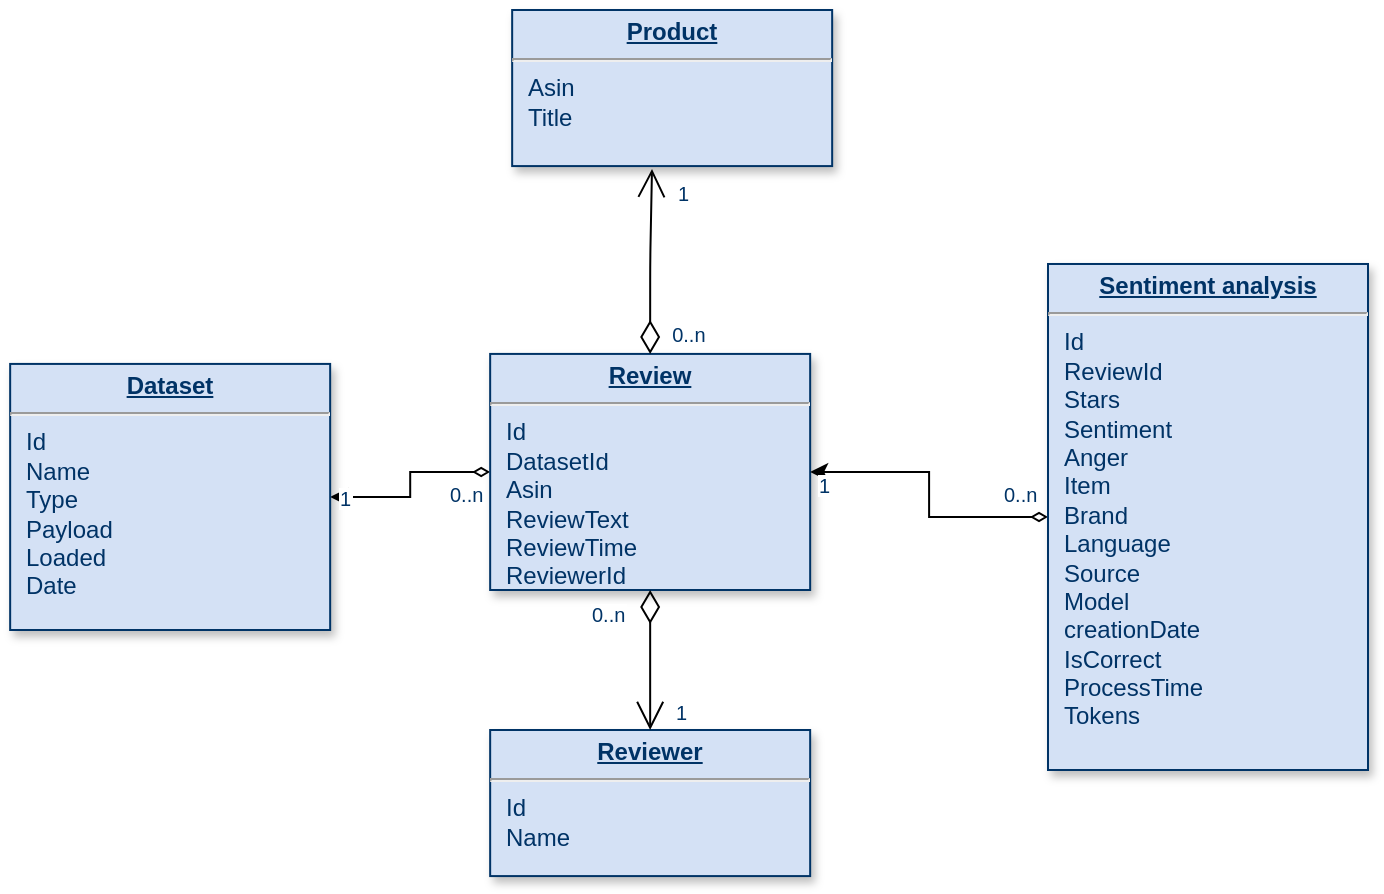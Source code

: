 <mxfile version="22.1.2" type="device">
  <diagram name="Page-1" id="efa7a0a1-bf9b-a30e-e6df-94a7791c09e9">
    <mxGraphModel dx="1698" dy="1170" grid="1" gridSize="10" guides="1" tooltips="1" connect="1" arrows="1" fold="1" page="1" pageScale="1" pageWidth="826" pageHeight="1169" background="none" math="0" shadow="0">
      <root>
        <mxCell id="0" />
        <mxCell id="1" parent="0" />
        <mxCell id="24" value="&lt;p style=&quot;margin: 0px; margin-top: 4px; text-align: center; text-decoration: underline;&quot;&gt;&lt;strong&gt;Reviewer&lt;/strong&gt;&lt;/p&gt;&lt;hr&gt;&lt;p style=&quot;margin: 0px; margin-left: 8px;&quot;&gt;Id&lt;/p&gt;&lt;p style=&quot;margin: 0px; margin-left: 8px;&quot;&gt;Name&lt;/p&gt;" style="verticalAlign=top;align=left;overflow=fill;fontSize=12;fontFamily=Helvetica;html=1;strokeColor=#003366;shadow=1;fillColor=#D4E1F5;fontColor=#003366" parent="1" vertex="1">
          <mxGeometry x="591.08" y="720" width="160" height="73.04" as="geometry" />
        </mxCell>
        <mxCell id="2eA-GH9tJ6Kp7fevoYqf-126" value="" style="edgeStyle=orthogonalEdgeStyle;rounded=0;orthogonalLoop=1;jettySize=auto;html=1;startArrow=diamondThin;startFill=0;" parent="1" source="29" target="2eA-GH9tJ6Kp7fevoYqf-125" edge="1">
          <mxGeometry relative="1" as="geometry" />
        </mxCell>
        <mxCell id="29" value="&lt;p style=&quot;margin: 0px; margin-top: 4px; text-align: center; text-decoration: underline;&quot;&gt;&lt;strong&gt;Review&lt;/strong&gt;&lt;/p&gt;&lt;hr&gt;&lt;p style=&quot;margin: 0px; margin-left: 8px;&quot;&gt;Id&lt;/p&gt;&lt;p style=&quot;margin: 0px; margin-left: 8px;&quot;&gt;DatasetId&lt;/p&gt;&lt;p style=&quot;margin: 0px; margin-left: 8px;&quot;&gt;Asin&lt;/p&gt;&lt;p style=&quot;margin: 0px; margin-left: 8px;&quot;&gt;ReviewText&lt;/p&gt;&lt;p style=&quot;margin: 0px; margin-left: 8px;&quot;&gt;ReviewTime&lt;/p&gt;&lt;p style=&quot;margin: 0px; margin-left: 8px;&quot;&gt;ReviewerId&lt;/p&gt;&lt;p style=&quot;margin: 0px; margin-left: 8px;&quot;&gt;&lt;br&gt;&lt;/p&gt;" style="verticalAlign=top;align=left;overflow=fill;fontSize=12;fontFamily=Helvetica;html=1;strokeColor=#003366;shadow=1;fillColor=#D4E1F5;fontColor=#003366" parent="1" vertex="1">
          <mxGeometry x="591.08" y="531.96" width="160" height="118.04" as="geometry" />
        </mxCell>
        <mxCell id="99" value="" style="endArrow=open;endSize=12;startArrow=diamondThin;startSize=14;startFill=0;edgeStyle=orthogonalEdgeStyle" parent="1" source="29" target="24" edge="1">
          <mxGeometry x="369.36" y="360" as="geometry">
            <mxPoint x="369.36" y="360" as="sourcePoint" />
            <mxPoint x="529.36" y="360" as="targetPoint" />
            <Array as="points" />
          </mxGeometry>
        </mxCell>
        <mxCell id="100" value="0..n" style="resizable=0;align=left;verticalAlign=top;labelBackgroundColor=#ffffff;fontSize=10;strokeColor=#003366;shadow=1;fillColor=#D4E1F5;fontColor=#003366" parent="99" connectable="0" vertex="1">
          <mxGeometry x="-1" relative="1" as="geometry">
            <mxPoint x="-31.08" as="offset" />
          </mxGeometry>
        </mxCell>
        <mxCell id="101" value="1" style="resizable=0;align=right;verticalAlign=top;labelBackgroundColor=#ffffff;fontSize=10;strokeColor=#003366;shadow=1;fillColor=#D4E1F5;fontColor=#003366" parent="99" connectable="0" vertex="1">
          <mxGeometry x="1" relative="1" as="geometry">
            <mxPoint x="20" y="-21" as="offset" />
          </mxGeometry>
        </mxCell>
        <mxCell id="2eA-GH9tJ6Kp7fevoYqf-122" value="" style="edgeStyle=orthogonalEdgeStyle;rounded=0;orthogonalLoop=1;jettySize=auto;html=1;startArrow=diamondThin;startFill=0;" parent="1" source="2eA-GH9tJ6Kp7fevoYqf-114" target="29" edge="1">
          <mxGeometry relative="1" as="geometry" />
        </mxCell>
        <mxCell id="2eA-GH9tJ6Kp7fevoYqf-114" value="&lt;p style=&quot;margin: 0px; margin-top: 4px; text-align: center; text-decoration: underline;&quot;&gt;&lt;strong&gt;Sentiment analysis&lt;/strong&gt;&lt;/p&gt;&lt;hr&gt;&lt;p style=&quot;margin: 0px; margin-left: 8px;&quot;&gt;Id&lt;/p&gt;&lt;p style=&quot;margin: 0px; margin-left: 8px;&quot;&gt;ReviewId&lt;/p&gt;&lt;p style=&quot;margin: 0px; margin-left: 8px;&quot;&gt;Stars&lt;/p&gt;&lt;p style=&quot;margin: 0px; margin-left: 8px;&quot;&gt;Sentiment&lt;/p&gt;&lt;p style=&quot;margin: 0px; margin-left: 8px;&quot;&gt;Anger&lt;/p&gt;&lt;p style=&quot;margin: 0px; margin-left: 8px;&quot;&gt;Item&lt;/p&gt;&lt;p style=&quot;margin: 0px; margin-left: 8px;&quot;&gt;Brand&lt;/p&gt;&lt;p style=&quot;margin: 0px; margin-left: 8px;&quot;&gt;Language&lt;/p&gt;&lt;p style=&quot;margin: 0px; margin-left: 8px;&quot;&gt;Source&lt;/p&gt;&lt;p style=&quot;margin: 0px; margin-left: 8px;&quot;&gt;Model&lt;/p&gt;&lt;p style=&quot;margin: 0px; margin-left: 8px;&quot;&gt;creationDate&lt;/p&gt;&lt;p style=&quot;margin: 0px; margin-left: 8px;&quot;&gt;IsCorrect&lt;/p&gt;&lt;p style=&quot;margin: 0px; margin-left: 8px;&quot;&gt;ProcessTime&lt;/p&gt;&lt;p style=&quot;margin: 0px; margin-left: 8px;&quot;&gt;Tokens&lt;/p&gt;&lt;p style=&quot;margin: 0px; margin-left: 8px;&quot;&gt;&lt;br&gt;&lt;/p&gt;" style="verticalAlign=top;align=left;overflow=fill;fontSize=12;fontFamily=Helvetica;html=1;strokeColor=#003366;shadow=1;fillColor=#D4E1F5;fontColor=#003366" parent="1" vertex="1">
          <mxGeometry x="870" y="486.99" width="160" height="253.01" as="geometry" />
        </mxCell>
        <mxCell id="2eA-GH9tJ6Kp7fevoYqf-115" value="&lt;p style=&quot;margin: 0px; margin-top: 4px; text-align: center; text-decoration: underline;&quot;&gt;&lt;strong&gt;Product&lt;/strong&gt;&lt;/p&gt;&lt;hr&gt;&lt;p style=&quot;margin: 0px; margin-left: 8px;&quot;&gt;Asin&lt;/p&gt;&lt;p style=&quot;margin: 0px; margin-left: 8px;&quot;&gt;Title&lt;/p&gt;&lt;p style=&quot;margin: 0px; margin-left: 8px;&quot;&gt;&lt;br&gt;&lt;/p&gt;&lt;p style=&quot;margin: 0px; margin-left: 8px;&quot;&gt;&lt;br&gt;&lt;/p&gt;" style="verticalAlign=top;align=left;overflow=fill;fontSize=12;fontFamily=Helvetica;html=1;strokeColor=#003366;shadow=1;fillColor=#D4E1F5;fontColor=#003366" parent="1" vertex="1">
          <mxGeometry x="602.08" y="360" width="160" height="78.04" as="geometry" />
        </mxCell>
        <mxCell id="2eA-GH9tJ6Kp7fevoYqf-116" value="" style="endArrow=open;endSize=12;startArrow=diamondThin;startSize=14;startFill=0;edgeStyle=orthogonalEdgeStyle;exitX=0.5;exitY=0;exitDx=0;exitDy=0;entryX=0.437;entryY=1.018;entryDx=0;entryDy=0;entryPerimeter=0;" parent="1" source="29" target="2eA-GH9tJ6Kp7fevoYqf-115" edge="1">
          <mxGeometry x="369.36" y="360" as="geometry">
            <mxPoint x="693" y="483" as="sourcePoint" />
            <mxPoint x="572" y="484" as="targetPoint" />
            <Array as="points" />
          </mxGeometry>
        </mxCell>
        <mxCell id="2eA-GH9tJ6Kp7fevoYqf-117" value="0..n" style="resizable=0;align=left;verticalAlign=top;labelBackgroundColor=#ffffff;fontSize=10;strokeColor=#003366;shadow=1;fillColor=#D4E1F5;fontColor=#003366" parent="2eA-GH9tJ6Kp7fevoYqf-116" connectable="0" vertex="1">
          <mxGeometry x="-1" relative="1" as="geometry">
            <mxPoint x="9" y="-22" as="offset" />
          </mxGeometry>
        </mxCell>
        <mxCell id="2eA-GH9tJ6Kp7fevoYqf-118" value="1" style="resizable=0;align=right;verticalAlign=top;labelBackgroundColor=#ffffff;fontSize=10;strokeColor=#003366;shadow=1;fillColor=#D4E1F5;fontColor=#003366" parent="2eA-GH9tJ6Kp7fevoYqf-116" connectable="0" vertex="1">
          <mxGeometry x="1" relative="1" as="geometry">
            <mxPoint x="20.0" y="1.895e-13" as="offset" />
          </mxGeometry>
        </mxCell>
        <mxCell id="2eA-GH9tJ6Kp7fevoYqf-123" value="1" style="resizable=0;align=right;verticalAlign=top;labelBackgroundColor=#ffffff;fontSize=10;strokeColor=#003366;shadow=1;fillColor=#D4E1F5;fontColor=#003366" parent="1" connectable="0" vertex="1">
          <mxGeometry x="762.58" y="585.5" as="geometry" />
        </mxCell>
        <mxCell id="2eA-GH9tJ6Kp7fevoYqf-124" value="0..n" style="resizable=0;align=left;verticalAlign=top;labelBackgroundColor=#ffffff;fontSize=10;strokeColor=#003366;shadow=1;fillColor=#D4E1F5;fontColor=#003366" parent="1" connectable="0" vertex="1">
          <mxGeometry x="846.0" y="590" as="geometry" />
        </mxCell>
        <mxCell id="2eA-GH9tJ6Kp7fevoYqf-125" value="&lt;p style=&quot;margin: 0px; margin-top: 4px; text-align: center; text-decoration: underline;&quot;&gt;&lt;strong&gt;Dataset&lt;/strong&gt;&lt;/p&gt;&lt;hr&gt;&lt;p style=&quot;margin: 0px; margin-left: 8px;&quot;&gt;Id&lt;/p&gt;&lt;p style=&quot;margin: 0px; margin-left: 8px;&quot;&gt;Name&lt;/p&gt;&lt;p style=&quot;margin: 0px; margin-left: 8px;&quot;&gt;Type&lt;/p&gt;&lt;p style=&quot;margin: 0px; margin-left: 8px;&quot;&gt;Payload&lt;/p&gt;&lt;p style=&quot;margin: 0px; margin-left: 8px;&quot;&gt;Loaded&lt;/p&gt;&lt;p style=&quot;margin: 0px; margin-left: 8px;&quot;&gt;Date&lt;/p&gt;" style="verticalAlign=top;align=left;overflow=fill;fontSize=12;fontFamily=Helvetica;html=1;strokeColor=#003366;shadow=1;fillColor=#D4E1F5;fontColor=#003366" parent="1" vertex="1">
          <mxGeometry x="351.08" y="536.96" width="160" height="133.04" as="geometry" />
        </mxCell>
        <mxCell id="2eA-GH9tJ6Kp7fevoYqf-127" value="1" style="resizable=0;align=right;verticalAlign=top;labelBackgroundColor=#ffffff;fontSize=10;strokeColor=#003366;shadow=1;fillColor=#D4E1F5;fontColor=#003366" parent="1" connectable="0" vertex="1">
          <mxGeometry x="523.08" y="592" as="geometry" />
        </mxCell>
        <mxCell id="2eA-GH9tJ6Kp7fevoYqf-128" value="0..n" style="resizable=0;align=left;verticalAlign=top;labelBackgroundColor=#ffffff;fontSize=10;strokeColor=#003366;shadow=1;fillColor=#D4E1F5;fontColor=#003366" parent="1" connectable="0" vertex="1">
          <mxGeometry x="569.0" y="590" as="geometry" />
        </mxCell>
      </root>
    </mxGraphModel>
  </diagram>
</mxfile>
